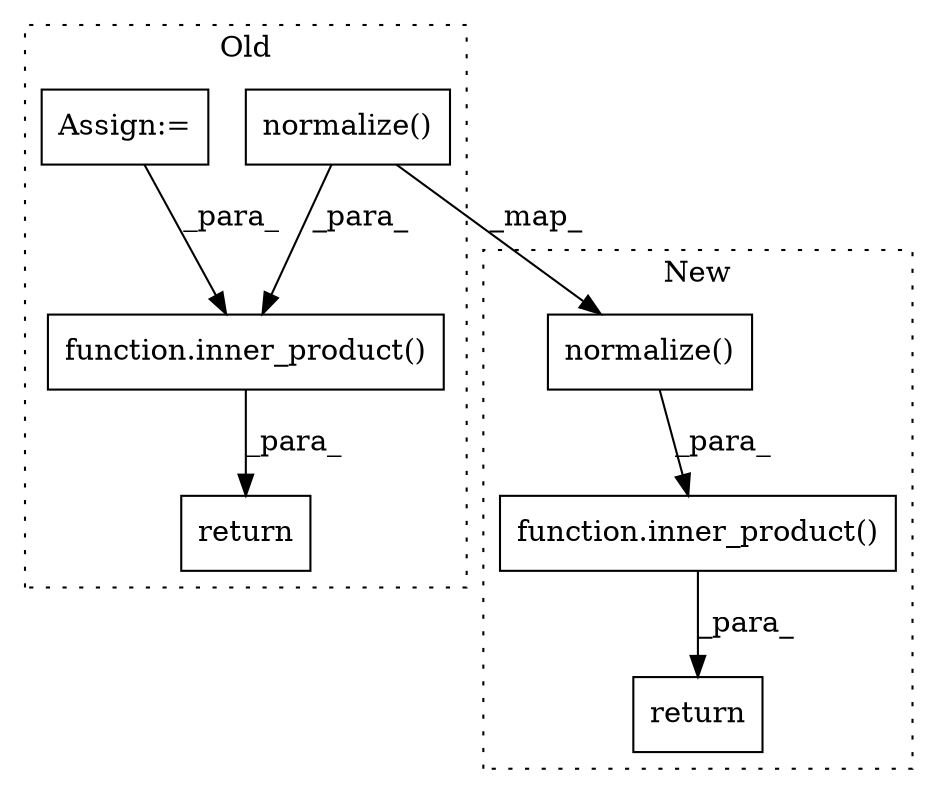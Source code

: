 digraph G {
subgraph cluster0 {
1 [label="function.inner_product()" a="75" s="1807,1835" l="14,1" shape="box"];
4 [label="return" a="93" s="1800" l="7" shape="box"];
6 [label="normalize()" a="75" s="1773,1786" l="12,9" shape="box"];
7 [label="Assign:=" a="68" s="1734" l="3" shape="box"];
label = "Old";
style="dotted";
}
subgraph cluster1 {
2 [label="return" a="93" s="1958" l="7" shape="box"];
3 [label="function.inner_product()" a="75" s="1965,2025" l="14,1" shape="box"];
5 [label="normalize()" a="75" s="2003,2016" l="12,9" shape="box"];
label = "New";
style="dotted";
}
1 -> 4 [label="_para_"];
3 -> 2 [label="_para_"];
5 -> 3 [label="_para_"];
6 -> 5 [label="_map_"];
6 -> 1 [label="_para_"];
7 -> 1 [label="_para_"];
}